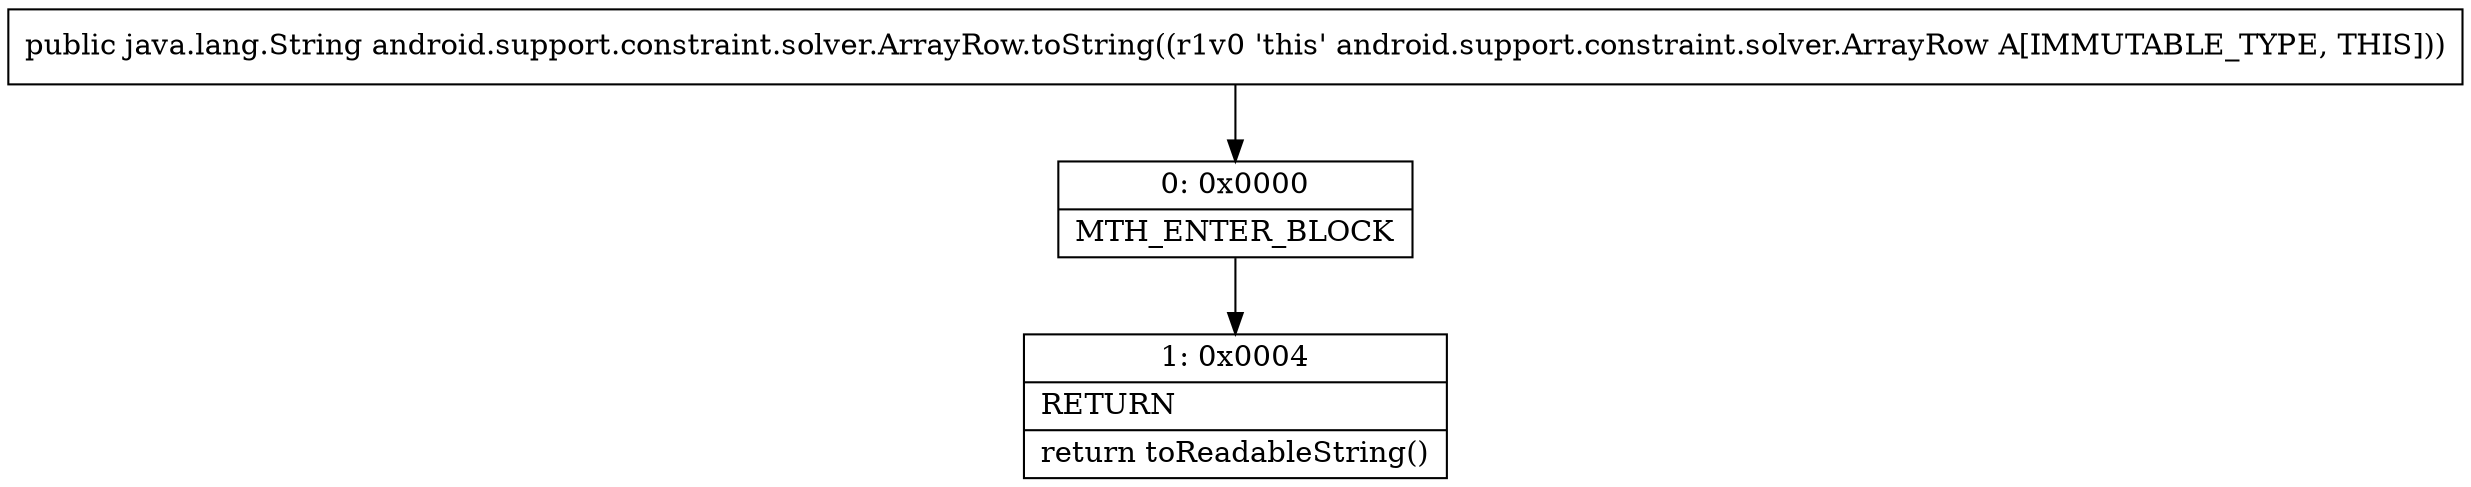 digraph "CFG forandroid.support.constraint.solver.ArrayRow.toString()Ljava\/lang\/String;" {
Node_0 [shape=record,label="{0\:\ 0x0000|MTH_ENTER_BLOCK\l}"];
Node_1 [shape=record,label="{1\:\ 0x0004|RETURN\l|return toReadableString()\l}"];
MethodNode[shape=record,label="{public java.lang.String android.support.constraint.solver.ArrayRow.toString((r1v0 'this' android.support.constraint.solver.ArrayRow A[IMMUTABLE_TYPE, THIS])) }"];
MethodNode -> Node_0;
Node_0 -> Node_1;
}

